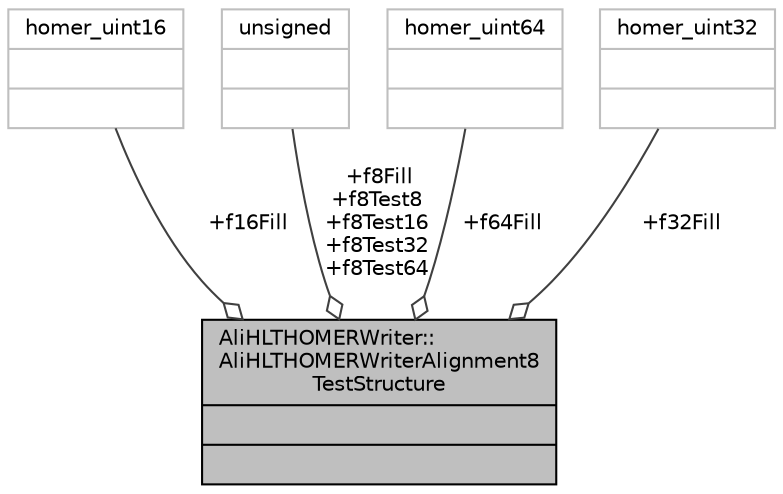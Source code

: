 digraph "AliHLTHOMERWriter::AliHLTHOMERWriterAlignment8TestStructure"
{
 // INTERACTIVE_SVG=YES
  bgcolor="transparent";
  edge [fontname="Helvetica",fontsize="10",labelfontname="Helvetica",labelfontsize="10"];
  node [fontname="Helvetica",fontsize="10",shape=record];
  Node1 [label="{AliHLTHOMERWriter::\lAliHLTHOMERWriterAlignment8\lTestStructure\n||}",height=0.2,width=0.4,color="black", fillcolor="grey75", style="filled", fontcolor="black"];
  Node2 -> Node1 [color="grey25",fontsize="10",style="solid",label=" +f16Fill" ,arrowhead="odiamond",fontname="Helvetica"];
  Node2 [label="{homer_uint16\n||}",height=0.2,width=0.4,color="grey75"];
  Node3 -> Node1 [color="grey25",fontsize="10",style="solid",label=" +f8Fill\n+f8Test8\n+f8Test16\n+f8Test32\n+f8Test64" ,arrowhead="odiamond",fontname="Helvetica"];
  Node3 [label="{unsigned\n||}",height=0.2,width=0.4,color="grey75"];
  Node4 -> Node1 [color="grey25",fontsize="10",style="solid",label=" +f64Fill" ,arrowhead="odiamond",fontname="Helvetica"];
  Node4 [label="{homer_uint64\n||}",height=0.2,width=0.4,color="grey75"];
  Node5 -> Node1 [color="grey25",fontsize="10",style="solid",label=" +f32Fill" ,arrowhead="odiamond",fontname="Helvetica"];
  Node5 [label="{homer_uint32\n||}",height=0.2,width=0.4,color="grey75"];
}
